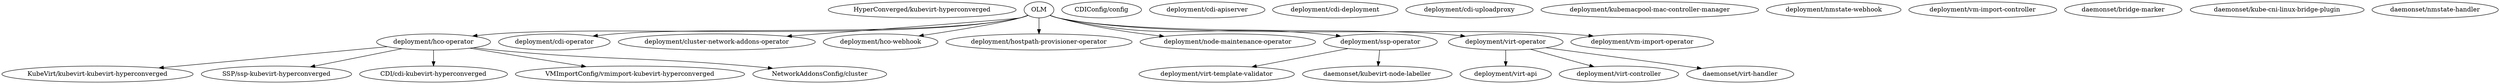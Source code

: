 // Managed By
digraph {
	"HyperConverged/kubevirt-hyperconverged" [label="HyperConverged/kubevirt-hyperconverged"]
	"KubeVirt/kubevirt-kubevirt-hyperconverged" [label="KubeVirt/kubevirt-kubevirt-hyperconverged"]
	"deployment/hco-operator" [label="deployment/hco-operator"]
	"deployment/hco-operator" -> "KubeVirt/kubevirt-kubevirt-hyperconverged"
	"SSP/ssp-kubevirt-hyperconverged" [label="SSP/ssp-kubevirt-hyperconverged"]
	"deployment/hco-operator" [label="deployment/hco-operator"]
	"deployment/hco-operator" -> "SSP/ssp-kubevirt-hyperconverged"
	"CDI/cdi-kubevirt-hyperconverged" [label="CDI/cdi-kubevirt-hyperconverged"]
	"deployment/hco-operator" [label="deployment/hco-operator"]
	"deployment/hco-operator" -> "CDI/cdi-kubevirt-hyperconverged"
	"CDIConfig/config" [label="CDIConfig/config"]
	"VMImportConfig/vmimport-kubevirt-hyperconverged" [label="VMImportConfig/vmimport-kubevirt-hyperconverged"]
	"deployment/hco-operator" [label="deployment/hco-operator"]
	"deployment/hco-operator" -> "VMImportConfig/vmimport-kubevirt-hyperconverged"
	"NetworkAddonsConfig/cluster" [label="NetworkAddonsConfig/cluster"]
	"deployment/hco-operator" [label="deployment/hco-operator"]
	"deployment/hco-operator" -> "NetworkAddonsConfig/cluster"
	"deployment/cdi-apiserver" [label="deployment/cdi-apiserver"]
	"deployment/cdi-deployment" [label="deployment/cdi-deployment"]
	"deployment/cdi-operator" [label="deployment/cdi-operator"]
	OLM [label=OLM]
	OLM -> "deployment/cdi-operator"
	"deployment/cdi-uploadproxy" [label="deployment/cdi-uploadproxy"]
	"deployment/cluster-network-addons-operator" [label="deployment/cluster-network-addons-operator"]
	OLM [label=OLM]
	OLM -> "deployment/cluster-network-addons-operator"
	"deployment/hco-operator" [label="deployment/hco-operator"]
	OLM [label=OLM]
	OLM -> "deployment/hco-operator"
	"deployment/hco-webhook" [label="deployment/hco-webhook"]
	OLM [label=OLM]
	OLM -> "deployment/hco-webhook"
	"deployment/hostpath-provisioner-operator" [label="deployment/hostpath-provisioner-operator"]
	OLM [label=OLM]
	OLM -> "deployment/hostpath-provisioner-operator"
	"deployment/kubemacpool-mac-controller-manager" [label="deployment/kubemacpool-mac-controller-manager"]
	"deployment/nmstate-webhook" [label="deployment/nmstate-webhook"]
	"deployment/node-maintenance-operator" [label="deployment/node-maintenance-operator"]
	OLM [label=OLM]
	OLM -> "deployment/node-maintenance-operator"
	"deployment/ssp-operator" [label="deployment/ssp-operator"]
	OLM [label=OLM]
	OLM -> "deployment/ssp-operator"
	"deployment/virt-api" [label="deployment/virt-api"]
	"deployment/virt-operator" [label="deployment/virt-operator"]
	"deployment/virt-operator" -> "deployment/virt-api"
	"deployment/virt-controller" [label="deployment/virt-controller"]
	"deployment/virt-operator" [label="deployment/virt-operator"]
	"deployment/virt-operator" -> "deployment/virt-controller"
	"deployment/virt-operator" [label="deployment/virt-operator"]
	OLM [label=OLM]
	OLM -> "deployment/virt-operator"
	"deployment/virt-template-validator" [label="deployment/virt-template-validator"]
	"deployment/ssp-operator" [label="deployment/ssp-operator"]
	"deployment/ssp-operator" -> "deployment/virt-template-validator"
	"deployment/vm-import-controller" [label="deployment/vm-import-controller"]
	"deployment/vm-import-operator" [label="deployment/vm-import-operator"]
	OLM [label=OLM]
	OLM -> "deployment/vm-import-operator"
	"daemonset/bridge-marker" [label="daemonset/bridge-marker"]
	"daemonset/kube-cni-linux-bridge-plugin" [label="daemonset/kube-cni-linux-bridge-plugin"]
	"daemonset/kubevirt-node-labeller" [label="daemonset/kubevirt-node-labeller"]
	"deployment/ssp-operator" [label="deployment/ssp-operator"]
	"deployment/ssp-operator" -> "daemonset/kubevirt-node-labeller"
	"daemonset/nmstate-handler" [label="daemonset/nmstate-handler"]
	"daemonset/virt-handler" [label="daemonset/virt-handler"]
	"deployment/virt-operator" [label="deployment/virt-operator"]
	"deployment/virt-operator" -> "daemonset/virt-handler"
}
